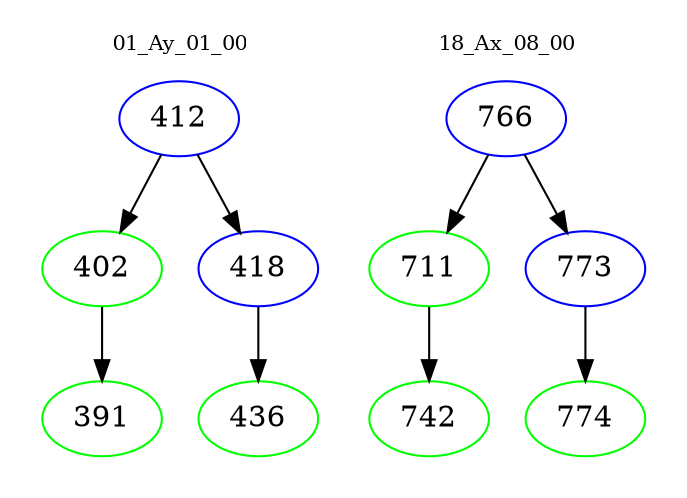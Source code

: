 digraph{
subgraph cluster_0 {
color = white
label = "01_Ay_01_00";
fontsize=10;
T0_412 [label="412", color="blue"]
T0_412 -> T0_402 [color="black"]
T0_402 [label="402", color="green"]
T0_402 -> T0_391 [color="black"]
T0_391 [label="391", color="green"]
T0_412 -> T0_418 [color="black"]
T0_418 [label="418", color="blue"]
T0_418 -> T0_436 [color="black"]
T0_436 [label="436", color="green"]
}
subgraph cluster_1 {
color = white
label = "18_Ax_08_00";
fontsize=10;
T1_766 [label="766", color="blue"]
T1_766 -> T1_711 [color="black"]
T1_711 [label="711", color="green"]
T1_711 -> T1_742 [color="black"]
T1_742 [label="742", color="green"]
T1_766 -> T1_773 [color="black"]
T1_773 [label="773", color="blue"]
T1_773 -> T1_774 [color="black"]
T1_774 [label="774", color="green"]
}
}
